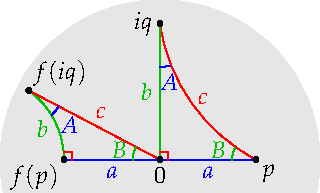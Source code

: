 settings.tex="pdflatex";

texpreamble("\usepackage{amsmath}
\usepackage{amsthm,amssymb}
\usepackage{mathpazo}
\usepackage[svgnames]{xcolor}
");
import graph;

size(160);

path c=unitcircle;

pair cent(pair p, pair q){
	real A[][]={{p.x,p.y},{q.x,q.y}};
	real[] b={p.x^2+p.y^2+1,q.x^2+q.y^2+1};
	real[] c=0.5*solve(A,b);
	return (c[0],c[1]);
	}

real rad(pair p, pair q){
	real l=dot(cent(p,q),cent(p,q));
	return sqrt(l-1);
	}
	
void circ(pair p, pair q,pen pen=black){
	real paral=p.x*q.y-p.y*q.x;
	if(paral==0){draw(p--q,pen);}
	else{
	draw(arc(cent(p,q),rad(p,q),min(degrees(p-cent(p,q)),degrees(q-cent(p,q))),max(degrees(p-cent(p,q)),degrees(q-cent(p,q))),CCW),pen);
	}
	}
	
void extcirc(pair p, pair q){
	real paral=p.x*q.y-p.y*q.x;
	if(paral==0){draw(unit(p)--(-unit(p))); draw(unit(q)--(-unit(q)));}
	else{
	picture pic;
	draw(pic,shift(cent(p,q))*scale(rad(p,q))*unitcircle);
	clip(pic,unitcircle);
	add(pic);
	}
	}


real p=0.6;
real q=0.85;

pair O=(0,0);
pair P=p*dir(0);
pair Q=q*dir(90);
fill(arc(O,dir(-12),dir(192))--cycle,0.2grey+0.8white);

circ(Q,P,red);
draw("$a$",(0,0)--P,blue);
draw("$b$",Q--(0,0),heavygreen);
draw((0.05,0)--(0.05,0.05)--(0,0.05),red);
label("$c$",0.45(P+Q),red);

draw("$B$",arc(P,0.15,150,180),heavygreen);
draw(Label("$A$",Relative(0.6)),arc(Q,0.27,270,284),blue);

pair R=-P;
pair SS=(1/(p^2*q^2+1))*(-p*(1+q^2),q*(1-p^2));

draw("$b$",arc(cent(SS,R),SS,R,CW),heavygreen);
draw("$a$",R--O,blue);
draw("$c$",O--SS,red);
draw(R+(0.05,0)--R+(0.05,0.05)--R+(-0.001,0.05),red);
draw("$B$",arc(O,0.17,153,180),heavygreen);
draw(Label("$A$",Relative(0.35)),arc(SS,0.21,313,332),blue);

dot("$p$",P,SE);
dot("$iq$",Q,W);
dot("$0$",O,S);
dot("$f(p)$",R,SW);
dot("$f(iq)$",SS,NE);



